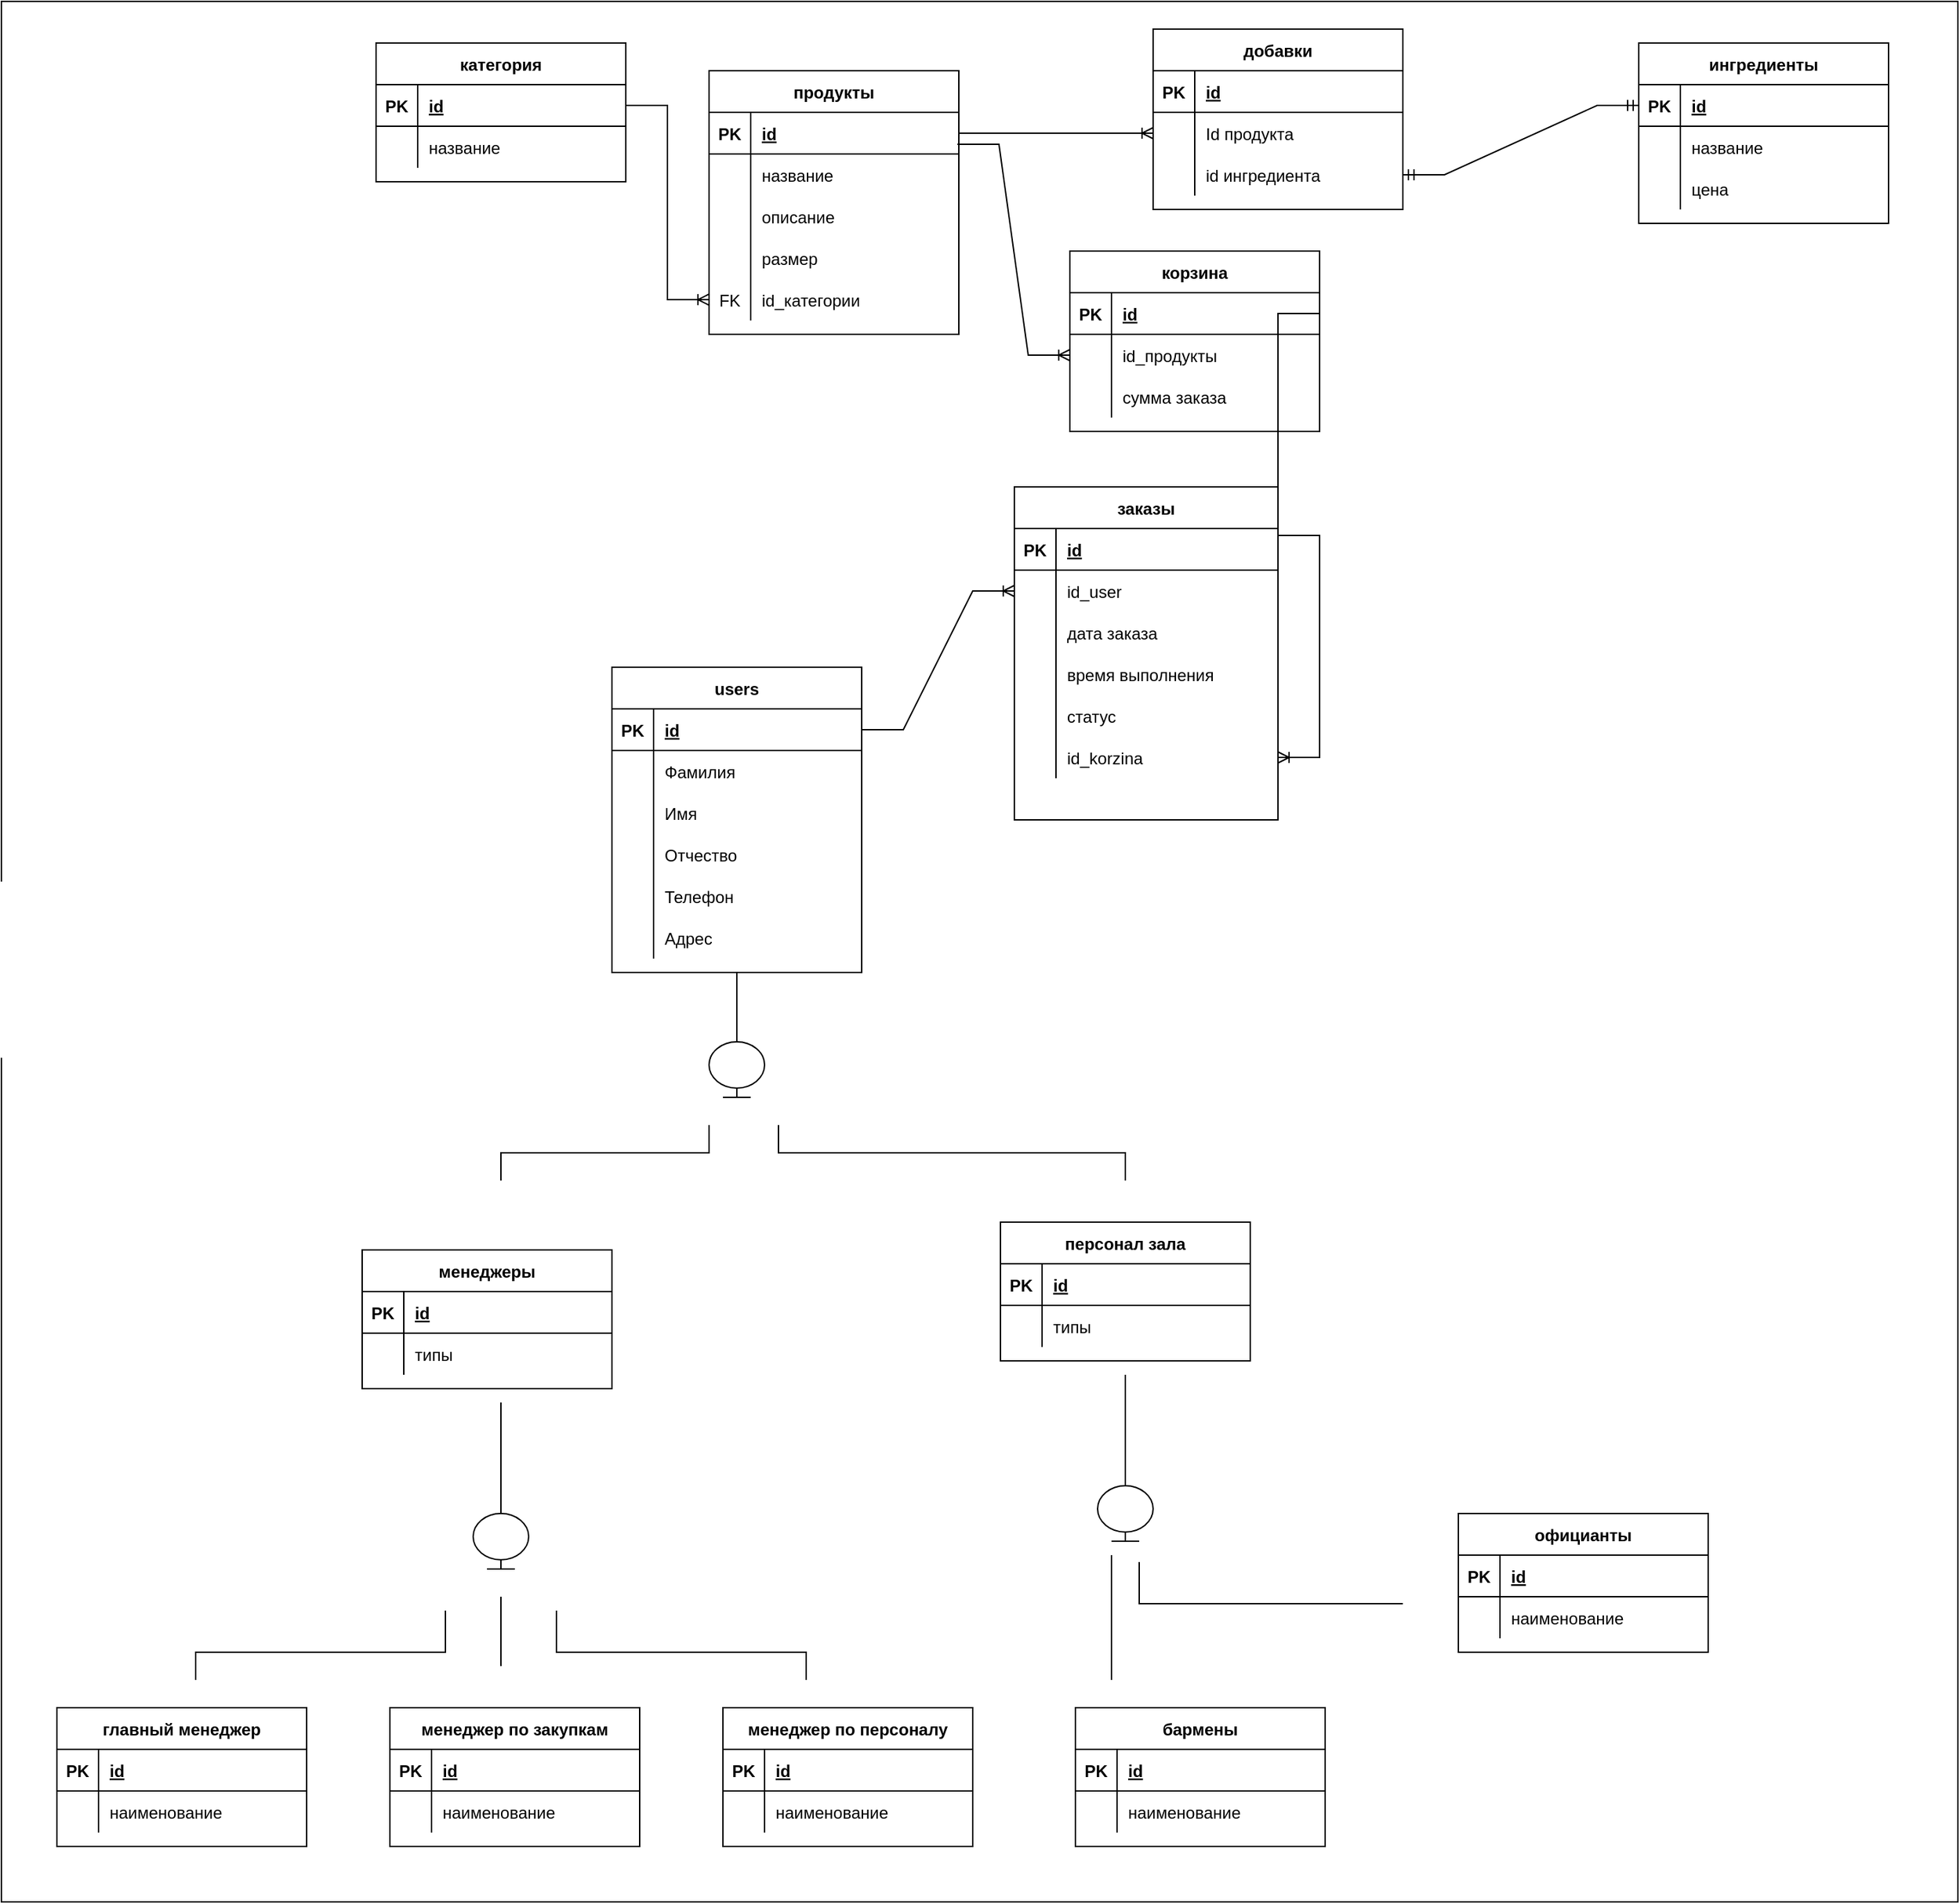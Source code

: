 <mxfile version="21.1.2" type="device">
  <diagram id="owoipw6SvEgK5deBVGy4" name="Page-1">
    <mxGraphModel dx="3695" dy="1592" grid="1" gridSize="10" guides="1" tooltips="1" connect="1" arrows="1" fold="1" page="1" pageScale="1" pageWidth="827" pageHeight="1169" math="0" shadow="0">
      <root>
        <mxCell id="0" />
        <mxCell id="1" parent="0" />
        <mxCell id="kWVyIwU8SoqRnN0O03r3-1" value="" style="rounded=0;whiteSpace=wrap;html=1;" vertex="1" parent="1">
          <mxGeometry x="-360" y="20" width="1410" height="1370" as="geometry" />
        </mxCell>
        <mxCell id="4QriS_CzbqOuD697zwni-1" value="категория" style="shape=table;startSize=30;container=1;collapsible=1;childLayout=tableLayout;fixedRows=1;rowLines=0;fontStyle=1;align=center;resizeLast=1;" parent="1" vertex="1">
          <mxGeometry x="-90" y="50" width="180" height="100" as="geometry" />
        </mxCell>
        <mxCell id="4QriS_CzbqOuD697zwni-2" value="" style="shape=tableRow;horizontal=0;startSize=0;swimlaneHead=0;swimlaneBody=0;fillColor=none;collapsible=0;dropTarget=0;points=[[0,0.5],[1,0.5]];portConstraint=eastwest;top=0;left=0;right=0;bottom=1;" parent="4QriS_CzbqOuD697zwni-1" vertex="1">
          <mxGeometry y="30" width="180" height="30" as="geometry" />
        </mxCell>
        <mxCell id="4QriS_CzbqOuD697zwni-3" value="PK" style="shape=partialRectangle;connectable=0;fillColor=none;top=0;left=0;bottom=0;right=0;fontStyle=1;overflow=hidden;" parent="4QriS_CzbqOuD697zwni-2" vertex="1">
          <mxGeometry width="30" height="30" as="geometry">
            <mxRectangle width="30" height="30" as="alternateBounds" />
          </mxGeometry>
        </mxCell>
        <mxCell id="4QriS_CzbqOuD697zwni-4" value="id" style="shape=partialRectangle;connectable=0;fillColor=none;top=0;left=0;bottom=0;right=0;align=left;spacingLeft=6;fontStyle=5;overflow=hidden;" parent="4QriS_CzbqOuD697zwni-2" vertex="1">
          <mxGeometry x="30" width="150" height="30" as="geometry">
            <mxRectangle width="150" height="30" as="alternateBounds" />
          </mxGeometry>
        </mxCell>
        <mxCell id="4QriS_CzbqOuD697zwni-5" value="" style="shape=tableRow;horizontal=0;startSize=0;swimlaneHead=0;swimlaneBody=0;fillColor=none;collapsible=0;dropTarget=0;points=[[0,0.5],[1,0.5]];portConstraint=eastwest;top=0;left=0;right=0;bottom=0;" parent="4QriS_CzbqOuD697zwni-1" vertex="1">
          <mxGeometry y="60" width="180" height="30" as="geometry" />
        </mxCell>
        <mxCell id="4QriS_CzbqOuD697zwni-6" value="" style="shape=partialRectangle;connectable=0;fillColor=none;top=0;left=0;bottom=0;right=0;editable=1;overflow=hidden;" parent="4QriS_CzbqOuD697zwni-5" vertex="1">
          <mxGeometry width="30" height="30" as="geometry">
            <mxRectangle width="30" height="30" as="alternateBounds" />
          </mxGeometry>
        </mxCell>
        <mxCell id="4QriS_CzbqOuD697zwni-7" value="название" style="shape=partialRectangle;connectable=0;fillColor=none;top=0;left=0;bottom=0;right=0;align=left;spacingLeft=6;overflow=hidden;" parent="4QriS_CzbqOuD697zwni-5" vertex="1">
          <mxGeometry x="30" width="150" height="30" as="geometry">
            <mxRectangle width="150" height="30" as="alternateBounds" />
          </mxGeometry>
        </mxCell>
        <mxCell id="4QriS_CzbqOuD697zwni-20" value="продукты" style="shape=table;startSize=30;container=1;collapsible=1;childLayout=tableLayout;fixedRows=1;rowLines=0;fontStyle=1;align=center;resizeLast=1;" parent="1" vertex="1">
          <mxGeometry x="150" y="70" width="180" height="190" as="geometry" />
        </mxCell>
        <mxCell id="4QriS_CzbqOuD697zwni-21" value="" style="shape=tableRow;horizontal=0;startSize=0;swimlaneHead=0;swimlaneBody=0;fillColor=none;collapsible=0;dropTarget=0;points=[[0,0.5],[1,0.5]];portConstraint=eastwest;top=0;left=0;right=0;bottom=1;" parent="4QriS_CzbqOuD697zwni-20" vertex="1">
          <mxGeometry y="30" width="180" height="30" as="geometry" />
        </mxCell>
        <mxCell id="4QriS_CzbqOuD697zwni-22" value="PK" style="shape=partialRectangle;connectable=0;fillColor=none;top=0;left=0;bottom=0;right=0;fontStyle=1;overflow=hidden;" parent="4QriS_CzbqOuD697zwni-21" vertex="1">
          <mxGeometry width="30" height="30" as="geometry">
            <mxRectangle width="30" height="30" as="alternateBounds" />
          </mxGeometry>
        </mxCell>
        <mxCell id="4QriS_CzbqOuD697zwni-23" value="id" style="shape=partialRectangle;connectable=0;fillColor=none;top=0;left=0;bottom=0;right=0;align=left;spacingLeft=6;fontStyle=5;overflow=hidden;" parent="4QriS_CzbqOuD697zwni-21" vertex="1">
          <mxGeometry x="30" width="150" height="30" as="geometry">
            <mxRectangle width="150" height="30" as="alternateBounds" />
          </mxGeometry>
        </mxCell>
        <mxCell id="4QriS_CzbqOuD697zwni-24" value="" style="shape=tableRow;horizontal=0;startSize=0;swimlaneHead=0;swimlaneBody=0;fillColor=none;collapsible=0;dropTarget=0;points=[[0,0.5],[1,0.5]];portConstraint=eastwest;top=0;left=0;right=0;bottom=0;" parent="4QriS_CzbqOuD697zwni-20" vertex="1">
          <mxGeometry y="60" width="180" height="30" as="geometry" />
        </mxCell>
        <mxCell id="4QriS_CzbqOuD697zwni-25" value="" style="shape=partialRectangle;connectable=0;fillColor=none;top=0;left=0;bottom=0;right=0;editable=1;overflow=hidden;" parent="4QriS_CzbqOuD697zwni-24" vertex="1">
          <mxGeometry width="30" height="30" as="geometry">
            <mxRectangle width="30" height="30" as="alternateBounds" />
          </mxGeometry>
        </mxCell>
        <mxCell id="4QriS_CzbqOuD697zwni-26" value="название" style="shape=partialRectangle;connectable=0;fillColor=none;top=0;left=0;bottom=0;right=0;align=left;spacingLeft=6;overflow=hidden;" parent="4QriS_CzbqOuD697zwni-24" vertex="1">
          <mxGeometry x="30" width="150" height="30" as="geometry">
            <mxRectangle width="150" height="30" as="alternateBounds" />
          </mxGeometry>
        </mxCell>
        <mxCell id="4QriS_CzbqOuD697zwni-27" value="" style="shape=tableRow;horizontal=0;startSize=0;swimlaneHead=0;swimlaneBody=0;fillColor=none;collapsible=0;dropTarget=0;points=[[0,0.5],[1,0.5]];portConstraint=eastwest;top=0;left=0;right=0;bottom=0;" parent="4QriS_CzbqOuD697zwni-20" vertex="1">
          <mxGeometry y="90" width="180" height="30" as="geometry" />
        </mxCell>
        <mxCell id="4QriS_CzbqOuD697zwni-28" value="" style="shape=partialRectangle;connectable=0;fillColor=none;top=0;left=0;bottom=0;right=0;editable=1;overflow=hidden;" parent="4QriS_CzbqOuD697zwni-27" vertex="1">
          <mxGeometry width="30" height="30" as="geometry">
            <mxRectangle width="30" height="30" as="alternateBounds" />
          </mxGeometry>
        </mxCell>
        <mxCell id="4QriS_CzbqOuD697zwni-29" value="описание" style="shape=partialRectangle;connectable=0;fillColor=none;top=0;left=0;bottom=0;right=0;align=left;spacingLeft=6;overflow=hidden;" parent="4QriS_CzbqOuD697zwni-27" vertex="1">
          <mxGeometry x="30" width="150" height="30" as="geometry">
            <mxRectangle width="150" height="30" as="alternateBounds" />
          </mxGeometry>
        </mxCell>
        <mxCell id="4QriS_CzbqOuD697zwni-30" value="" style="shape=tableRow;horizontal=0;startSize=0;swimlaneHead=0;swimlaneBody=0;fillColor=none;collapsible=0;dropTarget=0;points=[[0,0.5],[1,0.5]];portConstraint=eastwest;top=0;left=0;right=0;bottom=0;" parent="4QriS_CzbqOuD697zwni-20" vertex="1">
          <mxGeometry y="120" width="180" height="30" as="geometry" />
        </mxCell>
        <mxCell id="4QriS_CzbqOuD697zwni-31" value="" style="shape=partialRectangle;connectable=0;fillColor=none;top=0;left=0;bottom=0;right=0;editable=1;overflow=hidden;" parent="4QriS_CzbqOuD697zwni-30" vertex="1">
          <mxGeometry width="30" height="30" as="geometry">
            <mxRectangle width="30" height="30" as="alternateBounds" />
          </mxGeometry>
        </mxCell>
        <mxCell id="4QriS_CzbqOuD697zwni-32" value="размер" style="shape=partialRectangle;connectable=0;fillColor=none;top=0;left=0;bottom=0;right=0;align=left;spacingLeft=6;overflow=hidden;" parent="4QriS_CzbqOuD697zwni-30" vertex="1">
          <mxGeometry x="30" width="150" height="30" as="geometry">
            <mxRectangle width="150" height="30" as="alternateBounds" />
          </mxGeometry>
        </mxCell>
        <mxCell id="4QriS_CzbqOuD697zwni-33" style="shape=tableRow;horizontal=0;startSize=0;swimlaneHead=0;swimlaneBody=0;fillColor=none;collapsible=0;dropTarget=0;points=[[0,0.5],[1,0.5]];portConstraint=eastwest;top=0;left=0;right=0;bottom=0;" parent="4QriS_CzbqOuD697zwni-20" vertex="1">
          <mxGeometry y="150" width="180" height="30" as="geometry" />
        </mxCell>
        <mxCell id="4QriS_CzbqOuD697zwni-34" value="FK" style="shape=partialRectangle;connectable=0;fillColor=none;top=0;left=0;bottom=0;right=0;editable=1;overflow=hidden;" parent="4QriS_CzbqOuD697zwni-33" vertex="1">
          <mxGeometry width="30" height="30" as="geometry">
            <mxRectangle width="30" height="30" as="alternateBounds" />
          </mxGeometry>
        </mxCell>
        <mxCell id="4QriS_CzbqOuD697zwni-35" value="id_категории" style="shape=partialRectangle;connectable=0;fillColor=none;top=0;left=0;bottom=0;right=0;align=left;spacingLeft=6;overflow=hidden;" parent="4QriS_CzbqOuD697zwni-33" vertex="1">
          <mxGeometry x="30" width="150" height="30" as="geometry">
            <mxRectangle width="150" height="30" as="alternateBounds" />
          </mxGeometry>
        </mxCell>
        <mxCell id="4QriS_CzbqOuD697zwni-39" value="добавки" style="shape=table;startSize=30;container=1;collapsible=1;childLayout=tableLayout;fixedRows=1;rowLines=0;fontStyle=1;align=center;resizeLast=1;" parent="1" vertex="1">
          <mxGeometry x="470" y="40" width="180" height="130" as="geometry" />
        </mxCell>
        <mxCell id="4QriS_CzbqOuD697zwni-40" value="" style="shape=tableRow;horizontal=0;startSize=0;swimlaneHead=0;swimlaneBody=0;fillColor=none;collapsible=0;dropTarget=0;points=[[0,0.5],[1,0.5]];portConstraint=eastwest;top=0;left=0;right=0;bottom=1;" parent="4QriS_CzbqOuD697zwni-39" vertex="1">
          <mxGeometry y="30" width="180" height="30" as="geometry" />
        </mxCell>
        <mxCell id="4QriS_CzbqOuD697zwni-41" value="PK" style="shape=partialRectangle;connectable=0;fillColor=none;top=0;left=0;bottom=0;right=0;fontStyle=1;overflow=hidden;" parent="4QriS_CzbqOuD697zwni-40" vertex="1">
          <mxGeometry width="30" height="30" as="geometry">
            <mxRectangle width="30" height="30" as="alternateBounds" />
          </mxGeometry>
        </mxCell>
        <mxCell id="4QriS_CzbqOuD697zwni-42" value="id" style="shape=partialRectangle;connectable=0;fillColor=none;top=0;left=0;bottom=0;right=0;align=left;spacingLeft=6;fontStyle=5;overflow=hidden;" parent="4QriS_CzbqOuD697zwni-40" vertex="1">
          <mxGeometry x="30" width="150" height="30" as="geometry">
            <mxRectangle width="150" height="30" as="alternateBounds" />
          </mxGeometry>
        </mxCell>
        <mxCell id="4QriS_CzbqOuD697zwni-43" value="" style="shape=tableRow;horizontal=0;startSize=0;swimlaneHead=0;swimlaneBody=0;fillColor=none;collapsible=0;dropTarget=0;points=[[0,0.5],[1,0.5]];portConstraint=eastwest;top=0;left=0;right=0;bottom=0;" parent="4QriS_CzbqOuD697zwni-39" vertex="1">
          <mxGeometry y="60" width="180" height="30" as="geometry" />
        </mxCell>
        <mxCell id="4QriS_CzbqOuD697zwni-44" value="" style="shape=partialRectangle;connectable=0;fillColor=none;top=0;left=0;bottom=0;right=0;editable=1;overflow=hidden;" parent="4QriS_CzbqOuD697zwni-43" vertex="1">
          <mxGeometry width="30" height="30" as="geometry">
            <mxRectangle width="30" height="30" as="alternateBounds" />
          </mxGeometry>
        </mxCell>
        <mxCell id="4QriS_CzbqOuD697zwni-45" value="Id продукта" style="shape=partialRectangle;connectable=0;fillColor=none;top=0;left=0;bottom=0;right=0;align=left;spacingLeft=6;overflow=hidden;" parent="4QriS_CzbqOuD697zwni-43" vertex="1">
          <mxGeometry x="30" width="150" height="30" as="geometry">
            <mxRectangle width="150" height="30" as="alternateBounds" />
          </mxGeometry>
        </mxCell>
        <mxCell id="4QriS_CzbqOuD697zwni-46" value="" style="shape=tableRow;horizontal=0;startSize=0;swimlaneHead=0;swimlaneBody=0;fillColor=none;collapsible=0;dropTarget=0;points=[[0,0.5],[1,0.5]];portConstraint=eastwest;top=0;left=0;right=0;bottom=0;" parent="4QriS_CzbqOuD697zwni-39" vertex="1">
          <mxGeometry y="90" width="180" height="30" as="geometry" />
        </mxCell>
        <mxCell id="4QriS_CzbqOuD697zwni-47" value="" style="shape=partialRectangle;connectable=0;fillColor=none;top=0;left=0;bottom=0;right=0;editable=1;overflow=hidden;" parent="4QriS_CzbqOuD697zwni-46" vertex="1">
          <mxGeometry width="30" height="30" as="geometry">
            <mxRectangle width="30" height="30" as="alternateBounds" />
          </mxGeometry>
        </mxCell>
        <mxCell id="4QriS_CzbqOuD697zwni-48" value="id ингредиента" style="shape=partialRectangle;connectable=0;fillColor=none;top=0;left=0;bottom=0;right=0;align=left;spacingLeft=6;overflow=hidden;" parent="4QriS_CzbqOuD697zwni-46" vertex="1">
          <mxGeometry x="30" width="150" height="30" as="geometry">
            <mxRectangle width="150" height="30" as="alternateBounds" />
          </mxGeometry>
        </mxCell>
        <mxCell id="4QriS_CzbqOuD697zwni-83" value="ингредиенты" style="shape=table;startSize=30;container=1;collapsible=1;childLayout=tableLayout;fixedRows=1;rowLines=0;fontStyle=1;align=center;resizeLast=1;" parent="1" vertex="1">
          <mxGeometry x="820" y="50" width="180" height="130" as="geometry" />
        </mxCell>
        <mxCell id="4QriS_CzbqOuD697zwni-84" value="" style="shape=tableRow;horizontal=0;startSize=0;swimlaneHead=0;swimlaneBody=0;fillColor=none;collapsible=0;dropTarget=0;points=[[0,0.5],[1,0.5]];portConstraint=eastwest;top=0;left=0;right=0;bottom=1;" parent="4QriS_CzbqOuD697zwni-83" vertex="1">
          <mxGeometry y="30" width="180" height="30" as="geometry" />
        </mxCell>
        <mxCell id="4QriS_CzbqOuD697zwni-85" value="PK" style="shape=partialRectangle;connectable=0;fillColor=none;top=0;left=0;bottom=0;right=0;fontStyle=1;overflow=hidden;" parent="4QriS_CzbqOuD697zwni-84" vertex="1">
          <mxGeometry width="30" height="30" as="geometry">
            <mxRectangle width="30" height="30" as="alternateBounds" />
          </mxGeometry>
        </mxCell>
        <mxCell id="4QriS_CzbqOuD697zwni-86" value="id" style="shape=partialRectangle;connectable=0;fillColor=none;top=0;left=0;bottom=0;right=0;align=left;spacingLeft=6;fontStyle=5;overflow=hidden;" parent="4QriS_CzbqOuD697zwni-84" vertex="1">
          <mxGeometry x="30" width="150" height="30" as="geometry">
            <mxRectangle width="150" height="30" as="alternateBounds" />
          </mxGeometry>
        </mxCell>
        <mxCell id="4QriS_CzbqOuD697zwni-87" value="" style="shape=tableRow;horizontal=0;startSize=0;swimlaneHead=0;swimlaneBody=0;fillColor=none;collapsible=0;dropTarget=0;points=[[0,0.5],[1,0.5]];portConstraint=eastwest;top=0;left=0;right=0;bottom=0;" parent="4QriS_CzbqOuD697zwni-83" vertex="1">
          <mxGeometry y="60" width="180" height="30" as="geometry" />
        </mxCell>
        <mxCell id="4QriS_CzbqOuD697zwni-88" value="" style="shape=partialRectangle;connectable=0;fillColor=none;top=0;left=0;bottom=0;right=0;editable=1;overflow=hidden;" parent="4QriS_CzbqOuD697zwni-87" vertex="1">
          <mxGeometry width="30" height="30" as="geometry">
            <mxRectangle width="30" height="30" as="alternateBounds" />
          </mxGeometry>
        </mxCell>
        <mxCell id="4QriS_CzbqOuD697zwni-89" value="название" style="shape=partialRectangle;connectable=0;fillColor=none;top=0;left=0;bottom=0;right=0;align=left;spacingLeft=6;overflow=hidden;" parent="4QriS_CzbqOuD697zwni-87" vertex="1">
          <mxGeometry x="30" width="150" height="30" as="geometry">
            <mxRectangle width="150" height="30" as="alternateBounds" />
          </mxGeometry>
        </mxCell>
        <mxCell id="4QriS_CzbqOuD697zwni-90" value="" style="shape=tableRow;horizontal=0;startSize=0;swimlaneHead=0;swimlaneBody=0;fillColor=none;collapsible=0;dropTarget=0;points=[[0,0.5],[1,0.5]];portConstraint=eastwest;top=0;left=0;right=0;bottom=0;" parent="4QriS_CzbqOuD697zwni-83" vertex="1">
          <mxGeometry y="90" width="180" height="30" as="geometry" />
        </mxCell>
        <mxCell id="4QriS_CzbqOuD697zwni-91" value="" style="shape=partialRectangle;connectable=0;fillColor=none;top=0;left=0;bottom=0;right=0;editable=1;overflow=hidden;" parent="4QriS_CzbqOuD697zwni-90" vertex="1">
          <mxGeometry width="30" height="30" as="geometry">
            <mxRectangle width="30" height="30" as="alternateBounds" />
          </mxGeometry>
        </mxCell>
        <mxCell id="4QriS_CzbqOuD697zwni-92" value="цена" style="shape=partialRectangle;connectable=0;fillColor=none;top=0;left=0;bottom=0;right=0;align=left;spacingLeft=6;overflow=hidden;" parent="4QriS_CzbqOuD697zwni-90" vertex="1">
          <mxGeometry x="30" width="150" height="30" as="geometry">
            <mxRectangle width="150" height="30" as="alternateBounds" />
          </mxGeometry>
        </mxCell>
        <mxCell id="4QriS_CzbqOuD697zwni-102" value="users" style="shape=table;startSize=30;container=1;collapsible=1;childLayout=tableLayout;fixedRows=1;rowLines=0;fontStyle=1;align=center;resizeLast=1;" parent="1" vertex="1">
          <mxGeometry x="80" y="500" width="180" height="220" as="geometry" />
        </mxCell>
        <mxCell id="4QriS_CzbqOuD697zwni-103" value="" style="shape=tableRow;horizontal=0;startSize=0;swimlaneHead=0;swimlaneBody=0;fillColor=none;collapsible=0;dropTarget=0;points=[[0,0.5],[1,0.5]];portConstraint=eastwest;top=0;left=0;right=0;bottom=1;" parent="4QriS_CzbqOuD697zwni-102" vertex="1">
          <mxGeometry y="30" width="180" height="30" as="geometry" />
        </mxCell>
        <mxCell id="4QriS_CzbqOuD697zwni-104" value="PK" style="shape=partialRectangle;connectable=0;fillColor=none;top=0;left=0;bottom=0;right=0;fontStyle=1;overflow=hidden;" parent="4QriS_CzbqOuD697zwni-103" vertex="1">
          <mxGeometry width="30" height="30" as="geometry">
            <mxRectangle width="30" height="30" as="alternateBounds" />
          </mxGeometry>
        </mxCell>
        <mxCell id="4QriS_CzbqOuD697zwni-105" value="id" style="shape=partialRectangle;connectable=0;fillColor=none;top=0;left=0;bottom=0;right=0;align=left;spacingLeft=6;fontStyle=5;overflow=hidden;" parent="4QriS_CzbqOuD697zwni-103" vertex="1">
          <mxGeometry x="30" width="150" height="30" as="geometry">
            <mxRectangle width="150" height="30" as="alternateBounds" />
          </mxGeometry>
        </mxCell>
        <mxCell id="4QriS_CzbqOuD697zwni-106" value="" style="shape=tableRow;horizontal=0;startSize=0;swimlaneHead=0;swimlaneBody=0;fillColor=none;collapsible=0;dropTarget=0;points=[[0,0.5],[1,0.5]];portConstraint=eastwest;top=0;left=0;right=0;bottom=0;" parent="4QriS_CzbqOuD697zwni-102" vertex="1">
          <mxGeometry y="60" width="180" height="30" as="geometry" />
        </mxCell>
        <mxCell id="4QriS_CzbqOuD697zwni-107" value="" style="shape=partialRectangle;connectable=0;fillColor=none;top=0;left=0;bottom=0;right=0;editable=1;overflow=hidden;" parent="4QriS_CzbqOuD697zwni-106" vertex="1">
          <mxGeometry width="30" height="30" as="geometry">
            <mxRectangle width="30" height="30" as="alternateBounds" />
          </mxGeometry>
        </mxCell>
        <mxCell id="4QriS_CzbqOuD697zwni-108" value="Фамилия    " style="shape=partialRectangle;connectable=0;fillColor=none;top=0;left=0;bottom=0;right=0;align=left;spacingLeft=6;overflow=hidden;" parent="4QriS_CzbqOuD697zwni-106" vertex="1">
          <mxGeometry x="30" width="150" height="30" as="geometry">
            <mxRectangle width="150" height="30" as="alternateBounds" />
          </mxGeometry>
        </mxCell>
        <mxCell id="4QriS_CzbqOuD697zwni-109" value="" style="shape=tableRow;horizontal=0;startSize=0;swimlaneHead=0;swimlaneBody=0;fillColor=none;collapsible=0;dropTarget=0;points=[[0,0.5],[1,0.5]];portConstraint=eastwest;top=0;left=0;right=0;bottom=0;" parent="4QriS_CzbqOuD697zwni-102" vertex="1">
          <mxGeometry y="90" width="180" height="30" as="geometry" />
        </mxCell>
        <mxCell id="4QriS_CzbqOuD697zwni-110" value="" style="shape=partialRectangle;connectable=0;fillColor=none;top=0;left=0;bottom=0;right=0;editable=1;overflow=hidden;" parent="4QriS_CzbqOuD697zwni-109" vertex="1">
          <mxGeometry width="30" height="30" as="geometry">
            <mxRectangle width="30" height="30" as="alternateBounds" />
          </mxGeometry>
        </mxCell>
        <mxCell id="4QriS_CzbqOuD697zwni-111" value="Имя" style="shape=partialRectangle;connectable=0;fillColor=none;top=0;left=0;bottom=0;right=0;align=left;spacingLeft=6;overflow=hidden;" parent="4QriS_CzbqOuD697zwni-109" vertex="1">
          <mxGeometry x="30" width="150" height="30" as="geometry">
            <mxRectangle width="150" height="30" as="alternateBounds" />
          </mxGeometry>
        </mxCell>
        <mxCell id="4QriS_CzbqOuD697zwni-112" value="" style="shape=tableRow;horizontal=0;startSize=0;swimlaneHead=0;swimlaneBody=0;fillColor=none;collapsible=0;dropTarget=0;points=[[0,0.5],[1,0.5]];portConstraint=eastwest;top=0;left=0;right=0;bottom=0;" parent="4QriS_CzbqOuD697zwni-102" vertex="1">
          <mxGeometry y="120" width="180" height="30" as="geometry" />
        </mxCell>
        <mxCell id="4QriS_CzbqOuD697zwni-113" value="" style="shape=partialRectangle;connectable=0;fillColor=none;top=0;left=0;bottom=0;right=0;editable=1;overflow=hidden;" parent="4QriS_CzbqOuD697zwni-112" vertex="1">
          <mxGeometry width="30" height="30" as="geometry">
            <mxRectangle width="30" height="30" as="alternateBounds" />
          </mxGeometry>
        </mxCell>
        <mxCell id="4QriS_CzbqOuD697zwni-114" value="Отчество" style="shape=partialRectangle;connectable=0;fillColor=none;top=0;left=0;bottom=0;right=0;align=left;spacingLeft=6;overflow=hidden;" parent="4QriS_CzbqOuD697zwni-112" vertex="1">
          <mxGeometry x="30" width="150" height="30" as="geometry">
            <mxRectangle width="150" height="30" as="alternateBounds" />
          </mxGeometry>
        </mxCell>
        <mxCell id="4QriS_CzbqOuD697zwni-115" style="shape=tableRow;horizontal=0;startSize=0;swimlaneHead=0;swimlaneBody=0;fillColor=none;collapsible=0;dropTarget=0;points=[[0,0.5],[1,0.5]];portConstraint=eastwest;top=0;left=0;right=0;bottom=0;" parent="4QriS_CzbqOuD697zwni-102" vertex="1">
          <mxGeometry y="150" width="180" height="30" as="geometry" />
        </mxCell>
        <mxCell id="4QriS_CzbqOuD697zwni-116" style="shape=partialRectangle;connectable=0;fillColor=none;top=0;left=0;bottom=0;right=0;editable=1;overflow=hidden;" parent="4QriS_CzbqOuD697zwni-115" vertex="1">
          <mxGeometry width="30" height="30" as="geometry">
            <mxRectangle width="30" height="30" as="alternateBounds" />
          </mxGeometry>
        </mxCell>
        <mxCell id="4QriS_CzbqOuD697zwni-117" value="Телефон" style="shape=partialRectangle;connectable=0;fillColor=none;top=0;left=0;bottom=0;right=0;align=left;spacingLeft=6;overflow=hidden;" parent="4QriS_CzbqOuD697zwni-115" vertex="1">
          <mxGeometry x="30" width="150" height="30" as="geometry">
            <mxRectangle width="150" height="30" as="alternateBounds" />
          </mxGeometry>
        </mxCell>
        <mxCell id="4QriS_CzbqOuD697zwni-118" style="shape=tableRow;horizontal=0;startSize=0;swimlaneHead=0;swimlaneBody=0;fillColor=none;collapsible=0;dropTarget=0;points=[[0,0.5],[1,0.5]];portConstraint=eastwest;top=0;left=0;right=0;bottom=0;" parent="4QriS_CzbqOuD697zwni-102" vertex="1">
          <mxGeometry y="180" width="180" height="30" as="geometry" />
        </mxCell>
        <mxCell id="4QriS_CzbqOuD697zwni-119" style="shape=partialRectangle;connectable=0;fillColor=none;top=0;left=0;bottom=0;right=0;editable=1;overflow=hidden;" parent="4QriS_CzbqOuD697zwni-118" vertex="1">
          <mxGeometry width="30" height="30" as="geometry">
            <mxRectangle width="30" height="30" as="alternateBounds" />
          </mxGeometry>
        </mxCell>
        <mxCell id="4QriS_CzbqOuD697zwni-120" value="Адрес" style="shape=partialRectangle;connectable=0;fillColor=none;top=0;left=0;bottom=0;right=0;align=left;spacingLeft=6;overflow=hidden;" parent="4QriS_CzbqOuD697zwni-118" vertex="1">
          <mxGeometry x="30" width="150" height="30" as="geometry">
            <mxRectangle width="150" height="30" as="alternateBounds" />
          </mxGeometry>
        </mxCell>
        <mxCell id="4QriS_CzbqOuD697zwni-121" value="заказы" style="shape=table;startSize=30;container=1;collapsible=1;childLayout=tableLayout;fixedRows=1;rowLines=0;fontStyle=1;align=center;resizeLast=1;" parent="1" vertex="1">
          <mxGeometry x="370" y="370" width="190" height="240" as="geometry" />
        </mxCell>
        <mxCell id="4QriS_CzbqOuD697zwni-122" value="" style="shape=tableRow;horizontal=0;startSize=0;swimlaneHead=0;swimlaneBody=0;fillColor=none;collapsible=0;dropTarget=0;points=[[0,0.5],[1,0.5]];portConstraint=eastwest;top=0;left=0;right=0;bottom=1;" parent="4QriS_CzbqOuD697zwni-121" vertex="1">
          <mxGeometry y="30" width="190" height="30" as="geometry" />
        </mxCell>
        <mxCell id="4QriS_CzbqOuD697zwni-123" value="PK" style="shape=partialRectangle;connectable=0;fillColor=none;top=0;left=0;bottom=0;right=0;fontStyle=1;overflow=hidden;" parent="4QriS_CzbqOuD697zwni-122" vertex="1">
          <mxGeometry width="30" height="30" as="geometry">
            <mxRectangle width="30" height="30" as="alternateBounds" />
          </mxGeometry>
        </mxCell>
        <mxCell id="4QriS_CzbqOuD697zwni-124" value="id" style="shape=partialRectangle;connectable=0;fillColor=none;top=0;left=0;bottom=0;right=0;align=left;spacingLeft=6;fontStyle=5;overflow=hidden;" parent="4QriS_CzbqOuD697zwni-122" vertex="1">
          <mxGeometry x="30" width="160" height="30" as="geometry">
            <mxRectangle width="160" height="30" as="alternateBounds" />
          </mxGeometry>
        </mxCell>
        <mxCell id="4QriS_CzbqOuD697zwni-125" value="" style="shape=tableRow;horizontal=0;startSize=0;swimlaneHead=0;swimlaneBody=0;fillColor=none;collapsible=0;dropTarget=0;points=[[0,0.5],[1,0.5]];portConstraint=eastwest;top=0;left=0;right=0;bottom=0;" parent="4QriS_CzbqOuD697zwni-121" vertex="1">
          <mxGeometry y="60" width="190" height="30" as="geometry" />
        </mxCell>
        <mxCell id="4QriS_CzbqOuD697zwni-126" value="" style="shape=partialRectangle;connectable=0;fillColor=none;top=0;left=0;bottom=0;right=0;editable=1;overflow=hidden;" parent="4QriS_CzbqOuD697zwni-125" vertex="1">
          <mxGeometry width="30" height="30" as="geometry">
            <mxRectangle width="30" height="30" as="alternateBounds" />
          </mxGeometry>
        </mxCell>
        <mxCell id="4QriS_CzbqOuD697zwni-127" value="id_user" style="shape=partialRectangle;connectable=0;fillColor=none;top=0;left=0;bottom=0;right=0;align=left;spacingLeft=6;overflow=hidden;" parent="4QriS_CzbqOuD697zwni-125" vertex="1">
          <mxGeometry x="30" width="160" height="30" as="geometry">
            <mxRectangle width="160" height="30" as="alternateBounds" />
          </mxGeometry>
        </mxCell>
        <mxCell id="4QriS_CzbqOuD697zwni-128" value="" style="shape=tableRow;horizontal=0;startSize=0;swimlaneHead=0;swimlaneBody=0;fillColor=none;collapsible=0;dropTarget=0;points=[[0,0.5],[1,0.5]];portConstraint=eastwest;top=0;left=0;right=0;bottom=0;" parent="4QriS_CzbqOuD697zwni-121" vertex="1">
          <mxGeometry y="90" width="190" height="30" as="geometry" />
        </mxCell>
        <mxCell id="4QriS_CzbqOuD697zwni-129" value="" style="shape=partialRectangle;connectable=0;fillColor=none;top=0;left=0;bottom=0;right=0;editable=1;overflow=hidden;" parent="4QriS_CzbqOuD697zwni-128" vertex="1">
          <mxGeometry width="30" height="30" as="geometry">
            <mxRectangle width="30" height="30" as="alternateBounds" />
          </mxGeometry>
        </mxCell>
        <mxCell id="4QriS_CzbqOuD697zwni-130" value="дата заказа" style="shape=partialRectangle;connectable=0;fillColor=none;top=0;left=0;bottom=0;right=0;align=left;spacingLeft=6;overflow=hidden;" parent="4QriS_CzbqOuD697zwni-128" vertex="1">
          <mxGeometry x="30" width="160" height="30" as="geometry">
            <mxRectangle width="160" height="30" as="alternateBounds" />
          </mxGeometry>
        </mxCell>
        <mxCell id="4QriS_CzbqOuD697zwni-131" value="" style="shape=tableRow;horizontal=0;startSize=0;swimlaneHead=0;swimlaneBody=0;fillColor=none;collapsible=0;dropTarget=0;points=[[0,0.5],[1,0.5]];portConstraint=eastwest;top=0;left=0;right=0;bottom=0;" parent="4QriS_CzbqOuD697zwni-121" vertex="1">
          <mxGeometry y="120" width="190" height="30" as="geometry" />
        </mxCell>
        <mxCell id="4QriS_CzbqOuD697zwni-132" value="" style="shape=partialRectangle;connectable=0;fillColor=none;top=0;left=0;bottom=0;right=0;editable=1;overflow=hidden;" parent="4QriS_CzbqOuD697zwni-131" vertex="1">
          <mxGeometry width="30" height="30" as="geometry">
            <mxRectangle width="30" height="30" as="alternateBounds" />
          </mxGeometry>
        </mxCell>
        <mxCell id="4QriS_CzbqOuD697zwni-133" value="время выполнения" style="shape=partialRectangle;connectable=0;fillColor=none;top=0;left=0;bottom=0;right=0;align=left;spacingLeft=6;overflow=hidden;" parent="4QriS_CzbqOuD697zwni-131" vertex="1">
          <mxGeometry x="30" width="160" height="30" as="geometry">
            <mxRectangle width="160" height="30" as="alternateBounds" />
          </mxGeometry>
        </mxCell>
        <mxCell id="4QriS_CzbqOuD697zwni-134" style="shape=tableRow;horizontal=0;startSize=0;swimlaneHead=0;swimlaneBody=0;fillColor=none;collapsible=0;dropTarget=0;points=[[0,0.5],[1,0.5]];portConstraint=eastwest;top=0;left=0;right=0;bottom=0;" parent="4QriS_CzbqOuD697zwni-121" vertex="1">
          <mxGeometry y="150" width="190" height="30" as="geometry" />
        </mxCell>
        <mxCell id="4QriS_CzbqOuD697zwni-135" style="shape=partialRectangle;connectable=0;fillColor=none;top=0;left=0;bottom=0;right=0;editable=1;overflow=hidden;" parent="4QriS_CzbqOuD697zwni-134" vertex="1">
          <mxGeometry width="30" height="30" as="geometry">
            <mxRectangle width="30" height="30" as="alternateBounds" />
          </mxGeometry>
        </mxCell>
        <mxCell id="4QriS_CzbqOuD697zwni-136" value="статус" style="shape=partialRectangle;connectable=0;fillColor=none;top=0;left=0;bottom=0;right=0;align=left;spacingLeft=6;overflow=hidden;" parent="4QriS_CzbqOuD697zwni-134" vertex="1">
          <mxGeometry x="30" width="160" height="30" as="geometry">
            <mxRectangle width="160" height="30" as="alternateBounds" />
          </mxGeometry>
        </mxCell>
        <mxCell id="KcxS1UZ7hwFtVfezPsQo-2" style="shape=tableRow;horizontal=0;startSize=0;swimlaneHead=0;swimlaneBody=0;fillColor=none;collapsible=0;dropTarget=0;points=[[0,0.5],[1,0.5]];portConstraint=eastwest;top=0;left=0;right=0;bottom=0;" parent="4QriS_CzbqOuD697zwni-121" vertex="1">
          <mxGeometry y="180" width="190" height="30" as="geometry" />
        </mxCell>
        <mxCell id="KcxS1UZ7hwFtVfezPsQo-3" style="shape=partialRectangle;connectable=0;fillColor=none;top=0;left=0;bottom=0;right=0;editable=1;overflow=hidden;" parent="KcxS1UZ7hwFtVfezPsQo-2" vertex="1">
          <mxGeometry width="30" height="30" as="geometry">
            <mxRectangle width="30" height="30" as="alternateBounds" />
          </mxGeometry>
        </mxCell>
        <mxCell id="KcxS1UZ7hwFtVfezPsQo-4" value="id_korzina" style="shape=partialRectangle;connectable=0;fillColor=none;top=0;left=0;bottom=0;right=0;align=left;spacingLeft=6;overflow=hidden;" parent="KcxS1UZ7hwFtVfezPsQo-2" vertex="1">
          <mxGeometry x="30" width="160" height="30" as="geometry">
            <mxRectangle width="160" height="30" as="alternateBounds" />
          </mxGeometry>
        </mxCell>
        <mxCell id="CvOJVZs36ubao1NPYGST-4" value="" style="edgeStyle=entityRelationEdgeStyle;fontSize=12;html=1;endArrow=ERoneToMany;rounded=0;exitX=1;exitY=0.5;exitDx=0;exitDy=0;" parent="1" source="4QriS_CzbqOuD697zwni-2" target="4QriS_CzbqOuD697zwni-33" edge="1">
          <mxGeometry width="100" height="100" relative="1" as="geometry">
            <mxPoint x="390" y="310" as="sourcePoint" />
            <mxPoint x="490" y="210" as="targetPoint" />
          </mxGeometry>
        </mxCell>
        <mxCell id="CvOJVZs36ubao1NPYGST-5" value="" style="edgeStyle=entityRelationEdgeStyle;fontSize=12;html=1;endArrow=ERoneToMany;rounded=0;exitX=1;exitY=0.5;exitDx=0;exitDy=0;entryX=0;entryY=0.5;entryDx=0;entryDy=0;" parent="1" source="4QriS_CzbqOuD697zwni-21" target="4QriS_CzbqOuD697zwni-43" edge="1">
          <mxGeometry width="100" height="100" relative="1" as="geometry">
            <mxPoint x="489" y="170" as="sourcePoint" />
            <mxPoint x="588" y="290" as="targetPoint" />
          </mxGeometry>
        </mxCell>
        <mxCell id="CvOJVZs36ubao1NPYGST-7" value="" style="edgeStyle=entityRelationEdgeStyle;fontSize=12;html=1;endArrow=ERmandOne;startArrow=ERmandOne;rounded=0;entryX=0;entryY=0.5;entryDx=0;entryDy=0;exitX=1;exitY=0.5;exitDx=0;exitDy=0;" parent="1" source="4QriS_CzbqOuD697zwni-46" target="4QriS_CzbqOuD697zwni-84" edge="1">
          <mxGeometry width="100" height="100" relative="1" as="geometry">
            <mxPoint x="770" y="220" as="sourcePoint" />
            <mxPoint x="680" y="210" as="targetPoint" />
          </mxGeometry>
        </mxCell>
        <mxCell id="CvOJVZs36ubao1NPYGST-11" value="" style="edgeStyle=entityRelationEdgeStyle;fontSize=12;html=1;endArrow=ERoneToMany;rounded=0;exitX=1;exitY=0.5;exitDx=0;exitDy=0;entryX=0;entryY=0.5;entryDx=0;entryDy=0;" parent="1" source="4QriS_CzbqOuD697zwni-103" target="4QriS_CzbqOuD697zwni-125" edge="1">
          <mxGeometry width="100" height="100" relative="1" as="geometry">
            <mxPoint x="290" y="360" as="sourcePoint" />
            <mxPoint x="389" y="480" as="targetPoint" />
          </mxGeometry>
        </mxCell>
        <mxCell id="SnG_rHqVInZ5Fc9CpCs--1" value="корзина" style="shape=table;startSize=30;container=1;collapsible=1;childLayout=tableLayout;fixedRows=1;rowLines=0;fontStyle=1;align=center;resizeLast=1;" parent="1" vertex="1">
          <mxGeometry x="410" y="200" width="180" height="130" as="geometry" />
        </mxCell>
        <mxCell id="SnG_rHqVInZ5Fc9CpCs--2" value="" style="shape=tableRow;horizontal=0;startSize=0;swimlaneHead=0;swimlaneBody=0;fillColor=none;collapsible=0;dropTarget=0;points=[[0,0.5],[1,0.5]];portConstraint=eastwest;top=0;left=0;right=0;bottom=1;" parent="SnG_rHqVInZ5Fc9CpCs--1" vertex="1">
          <mxGeometry y="30" width="180" height="30" as="geometry" />
        </mxCell>
        <mxCell id="SnG_rHqVInZ5Fc9CpCs--3" value="PK" style="shape=partialRectangle;connectable=0;fillColor=none;top=0;left=0;bottom=0;right=0;fontStyle=1;overflow=hidden;" parent="SnG_rHqVInZ5Fc9CpCs--2" vertex="1">
          <mxGeometry width="30" height="30" as="geometry">
            <mxRectangle width="30" height="30" as="alternateBounds" />
          </mxGeometry>
        </mxCell>
        <mxCell id="SnG_rHqVInZ5Fc9CpCs--4" value="id" style="shape=partialRectangle;connectable=0;fillColor=none;top=0;left=0;bottom=0;right=0;align=left;spacingLeft=6;fontStyle=5;overflow=hidden;" parent="SnG_rHqVInZ5Fc9CpCs--2" vertex="1">
          <mxGeometry x="30" width="150" height="30" as="geometry">
            <mxRectangle width="150" height="30" as="alternateBounds" />
          </mxGeometry>
        </mxCell>
        <mxCell id="SnG_rHqVInZ5Fc9CpCs--5" value="" style="shape=tableRow;horizontal=0;startSize=0;swimlaneHead=0;swimlaneBody=0;fillColor=none;collapsible=0;dropTarget=0;points=[[0,0.5],[1,0.5]];portConstraint=eastwest;top=0;left=0;right=0;bottom=0;" parent="SnG_rHqVInZ5Fc9CpCs--1" vertex="1">
          <mxGeometry y="60" width="180" height="30" as="geometry" />
        </mxCell>
        <mxCell id="SnG_rHqVInZ5Fc9CpCs--6" value="" style="shape=partialRectangle;connectable=0;fillColor=none;top=0;left=0;bottom=0;right=0;editable=1;overflow=hidden;" parent="SnG_rHqVInZ5Fc9CpCs--5" vertex="1">
          <mxGeometry width="30" height="30" as="geometry">
            <mxRectangle width="30" height="30" as="alternateBounds" />
          </mxGeometry>
        </mxCell>
        <mxCell id="SnG_rHqVInZ5Fc9CpCs--7" value="id_продукты" style="shape=partialRectangle;connectable=0;fillColor=none;top=0;left=0;bottom=0;right=0;align=left;spacingLeft=6;overflow=hidden;" parent="SnG_rHqVInZ5Fc9CpCs--5" vertex="1">
          <mxGeometry x="30" width="150" height="30" as="geometry">
            <mxRectangle width="150" height="30" as="alternateBounds" />
          </mxGeometry>
        </mxCell>
        <mxCell id="SnG_rHqVInZ5Fc9CpCs--11" value="" style="shape=tableRow;horizontal=0;startSize=0;swimlaneHead=0;swimlaneBody=0;fillColor=none;collapsible=0;dropTarget=0;points=[[0,0.5],[1,0.5]];portConstraint=eastwest;top=0;left=0;right=0;bottom=0;" parent="SnG_rHqVInZ5Fc9CpCs--1" vertex="1">
          <mxGeometry y="90" width="180" height="30" as="geometry" />
        </mxCell>
        <mxCell id="SnG_rHqVInZ5Fc9CpCs--12" value="" style="shape=partialRectangle;connectable=0;fillColor=none;top=0;left=0;bottom=0;right=0;editable=1;overflow=hidden;" parent="SnG_rHqVInZ5Fc9CpCs--11" vertex="1">
          <mxGeometry width="30" height="30" as="geometry">
            <mxRectangle width="30" height="30" as="alternateBounds" />
          </mxGeometry>
        </mxCell>
        <mxCell id="SnG_rHqVInZ5Fc9CpCs--13" value="сумма заказа" style="shape=partialRectangle;connectable=0;fillColor=none;top=0;left=0;bottom=0;right=0;align=left;spacingLeft=6;overflow=hidden;" parent="SnG_rHqVInZ5Fc9CpCs--11" vertex="1">
          <mxGeometry x="30" width="150" height="30" as="geometry">
            <mxRectangle width="150" height="30" as="alternateBounds" />
          </mxGeometry>
        </mxCell>
        <mxCell id="KcxS1UZ7hwFtVfezPsQo-1" value="" style="edgeStyle=entityRelationEdgeStyle;fontSize=12;html=1;endArrow=ERoneToMany;rounded=0;exitX=0.994;exitY=0.767;exitDx=0;exitDy=0;entryX=0;entryY=0.5;entryDx=0;entryDy=0;exitPerimeter=0;" parent="1" source="4QriS_CzbqOuD697zwni-21" target="SnG_rHqVInZ5Fc9CpCs--5" edge="1">
          <mxGeometry width="100" height="100" relative="1" as="geometry">
            <mxPoint x="510" y="220" as="sourcePoint" />
            <mxPoint x="591" y="250" as="targetPoint" />
          </mxGeometry>
        </mxCell>
        <mxCell id="KcxS1UZ7hwFtVfezPsQo-5" value="" style="edgeStyle=entityRelationEdgeStyle;fontSize=12;html=1;endArrow=ERoneToMany;rounded=0;entryX=1;entryY=0.5;entryDx=0;entryDy=0;exitX=1;exitY=0.5;exitDx=0;exitDy=0;" parent="1" source="SnG_rHqVInZ5Fc9CpCs--2" target="KcxS1UZ7hwFtVfezPsQo-2" edge="1">
          <mxGeometry width="100" height="100" relative="1" as="geometry">
            <mxPoint x="670" y="250" as="sourcePoint" />
            <mxPoint x="510" y="720" as="targetPoint" />
          </mxGeometry>
        </mxCell>
        <mxCell id="KcxS1UZ7hwFtVfezPsQo-7" value="" style="shape=umlBoundary;whiteSpace=wrap;html=1;rotation=-90;" parent="1" vertex="1">
          <mxGeometry x="150" y="770" width="40" height="40" as="geometry" />
        </mxCell>
        <mxCell id="KcxS1UZ7hwFtVfezPsQo-8" value="" style="endArrow=none;html=1;rounded=0;entryX=0.5;entryY=1;entryDx=0;entryDy=0;" parent="1" target="4QriS_CzbqOuD697zwni-102" edge="1">
          <mxGeometry relative="1" as="geometry">
            <mxPoint x="170" y="770" as="sourcePoint" />
            <mxPoint x="300" y="790" as="targetPoint" />
          </mxGeometry>
        </mxCell>
        <mxCell id="KcxS1UZ7hwFtVfezPsQo-9" value="менеджеры" style="shape=table;startSize=30;container=1;collapsible=1;childLayout=tableLayout;fixedRows=1;rowLines=0;fontStyle=1;align=center;resizeLast=1;" parent="1" vertex="1">
          <mxGeometry x="-100" y="920" width="180" height="100" as="geometry" />
        </mxCell>
        <mxCell id="KcxS1UZ7hwFtVfezPsQo-10" value="" style="shape=tableRow;horizontal=0;startSize=0;swimlaneHead=0;swimlaneBody=0;fillColor=none;collapsible=0;dropTarget=0;points=[[0,0.5],[1,0.5]];portConstraint=eastwest;top=0;left=0;right=0;bottom=1;" parent="KcxS1UZ7hwFtVfezPsQo-9" vertex="1">
          <mxGeometry y="30" width="180" height="30" as="geometry" />
        </mxCell>
        <mxCell id="KcxS1UZ7hwFtVfezPsQo-11" value="PK" style="shape=partialRectangle;connectable=0;fillColor=none;top=0;left=0;bottom=0;right=0;fontStyle=1;overflow=hidden;" parent="KcxS1UZ7hwFtVfezPsQo-10" vertex="1">
          <mxGeometry width="30" height="30" as="geometry">
            <mxRectangle width="30" height="30" as="alternateBounds" />
          </mxGeometry>
        </mxCell>
        <mxCell id="KcxS1UZ7hwFtVfezPsQo-12" value="id" style="shape=partialRectangle;connectable=0;fillColor=none;top=0;left=0;bottom=0;right=0;align=left;spacingLeft=6;fontStyle=5;overflow=hidden;" parent="KcxS1UZ7hwFtVfezPsQo-10" vertex="1">
          <mxGeometry x="30" width="150" height="30" as="geometry">
            <mxRectangle width="150" height="30" as="alternateBounds" />
          </mxGeometry>
        </mxCell>
        <mxCell id="KcxS1UZ7hwFtVfezPsQo-13" value="" style="shape=tableRow;horizontal=0;startSize=0;swimlaneHead=0;swimlaneBody=0;fillColor=none;collapsible=0;dropTarget=0;points=[[0,0.5],[1,0.5]];portConstraint=eastwest;top=0;left=0;right=0;bottom=0;" parent="KcxS1UZ7hwFtVfezPsQo-9" vertex="1">
          <mxGeometry y="60" width="180" height="30" as="geometry" />
        </mxCell>
        <mxCell id="KcxS1UZ7hwFtVfezPsQo-14" value="" style="shape=partialRectangle;connectable=0;fillColor=none;top=0;left=0;bottom=0;right=0;editable=1;overflow=hidden;" parent="KcxS1UZ7hwFtVfezPsQo-13" vertex="1">
          <mxGeometry width="30" height="30" as="geometry">
            <mxRectangle width="30" height="30" as="alternateBounds" />
          </mxGeometry>
        </mxCell>
        <mxCell id="KcxS1UZ7hwFtVfezPsQo-15" value="типы" style="shape=partialRectangle;connectable=0;fillColor=none;top=0;left=0;bottom=0;right=0;align=left;spacingLeft=6;overflow=hidden;" parent="KcxS1UZ7hwFtVfezPsQo-13" vertex="1">
          <mxGeometry x="30" width="150" height="30" as="geometry">
            <mxRectangle width="150" height="30" as="alternateBounds" />
          </mxGeometry>
        </mxCell>
        <mxCell id="KcxS1UZ7hwFtVfezPsQo-28" value="" style="shape=umlBoundary;whiteSpace=wrap;html=1;rotation=-90;" parent="1" vertex="1">
          <mxGeometry x="-20" y="1110" width="40" height="40" as="geometry" />
        </mxCell>
        <mxCell id="KcxS1UZ7hwFtVfezPsQo-29" value="" style="endArrow=none;html=1;rounded=0;" parent="1" edge="1">
          <mxGeometry relative="1" as="geometry">
            <mxPoint y="1110" as="sourcePoint" />
            <mxPoint y="1030" as="targetPoint" />
          </mxGeometry>
        </mxCell>
        <mxCell id="KcxS1UZ7hwFtVfezPsQo-30" value="" style="endArrow=none;html=1;rounded=0;" parent="1" edge="1">
          <mxGeometry relative="1" as="geometry">
            <mxPoint y="870" as="sourcePoint" />
            <mxPoint x="150" y="830" as="targetPoint" />
            <Array as="points">
              <mxPoint y="850" />
              <mxPoint x="150" y="850" />
            </Array>
          </mxGeometry>
        </mxCell>
        <mxCell id="KcxS1UZ7hwFtVfezPsQo-32" value="главный менеджер" style="shape=table;startSize=30;container=1;collapsible=1;childLayout=tableLayout;fixedRows=1;rowLines=0;fontStyle=1;align=center;resizeLast=1;" parent="1" vertex="1">
          <mxGeometry x="-320" y="1250" width="180" height="100" as="geometry" />
        </mxCell>
        <mxCell id="KcxS1UZ7hwFtVfezPsQo-33" value="" style="shape=tableRow;horizontal=0;startSize=0;swimlaneHead=0;swimlaneBody=0;fillColor=none;collapsible=0;dropTarget=0;points=[[0,0.5],[1,0.5]];portConstraint=eastwest;top=0;left=0;right=0;bottom=1;" parent="KcxS1UZ7hwFtVfezPsQo-32" vertex="1">
          <mxGeometry y="30" width="180" height="30" as="geometry" />
        </mxCell>
        <mxCell id="KcxS1UZ7hwFtVfezPsQo-34" value="PK" style="shape=partialRectangle;connectable=0;fillColor=none;top=0;left=0;bottom=0;right=0;fontStyle=1;overflow=hidden;" parent="KcxS1UZ7hwFtVfezPsQo-33" vertex="1">
          <mxGeometry width="30" height="30" as="geometry">
            <mxRectangle width="30" height="30" as="alternateBounds" />
          </mxGeometry>
        </mxCell>
        <mxCell id="KcxS1UZ7hwFtVfezPsQo-35" value="id" style="shape=partialRectangle;connectable=0;fillColor=none;top=0;left=0;bottom=0;right=0;align=left;spacingLeft=6;fontStyle=5;overflow=hidden;" parent="KcxS1UZ7hwFtVfezPsQo-33" vertex="1">
          <mxGeometry x="30" width="150" height="30" as="geometry">
            <mxRectangle width="150" height="30" as="alternateBounds" />
          </mxGeometry>
        </mxCell>
        <mxCell id="KcxS1UZ7hwFtVfezPsQo-36" value="" style="shape=tableRow;horizontal=0;startSize=0;swimlaneHead=0;swimlaneBody=0;fillColor=none;collapsible=0;dropTarget=0;points=[[0,0.5],[1,0.5]];portConstraint=eastwest;top=0;left=0;right=0;bottom=0;" parent="KcxS1UZ7hwFtVfezPsQo-32" vertex="1">
          <mxGeometry y="60" width="180" height="30" as="geometry" />
        </mxCell>
        <mxCell id="KcxS1UZ7hwFtVfezPsQo-37" value="" style="shape=partialRectangle;connectable=0;fillColor=none;top=0;left=0;bottom=0;right=0;editable=1;overflow=hidden;" parent="KcxS1UZ7hwFtVfezPsQo-36" vertex="1">
          <mxGeometry width="30" height="30" as="geometry">
            <mxRectangle width="30" height="30" as="alternateBounds" />
          </mxGeometry>
        </mxCell>
        <mxCell id="KcxS1UZ7hwFtVfezPsQo-38" value="наименование" style="shape=partialRectangle;connectable=0;fillColor=none;top=0;left=0;bottom=0;right=0;align=left;spacingLeft=6;overflow=hidden;" parent="KcxS1UZ7hwFtVfezPsQo-36" vertex="1">
          <mxGeometry x="30" width="150" height="30" as="geometry">
            <mxRectangle width="150" height="30" as="alternateBounds" />
          </mxGeometry>
        </mxCell>
        <mxCell id="KcxS1UZ7hwFtVfezPsQo-39" value="менеджер по закупкам" style="shape=table;startSize=30;container=1;collapsible=1;childLayout=tableLayout;fixedRows=1;rowLines=0;fontStyle=1;align=center;resizeLast=1;" parent="1" vertex="1">
          <mxGeometry x="-80" y="1250" width="180" height="100" as="geometry" />
        </mxCell>
        <mxCell id="KcxS1UZ7hwFtVfezPsQo-40" value="" style="shape=tableRow;horizontal=0;startSize=0;swimlaneHead=0;swimlaneBody=0;fillColor=none;collapsible=0;dropTarget=0;points=[[0,0.5],[1,0.5]];portConstraint=eastwest;top=0;left=0;right=0;bottom=1;" parent="KcxS1UZ7hwFtVfezPsQo-39" vertex="1">
          <mxGeometry y="30" width="180" height="30" as="geometry" />
        </mxCell>
        <mxCell id="KcxS1UZ7hwFtVfezPsQo-41" value="PK" style="shape=partialRectangle;connectable=0;fillColor=none;top=0;left=0;bottom=0;right=0;fontStyle=1;overflow=hidden;" parent="KcxS1UZ7hwFtVfezPsQo-40" vertex="1">
          <mxGeometry width="30" height="30" as="geometry">
            <mxRectangle width="30" height="30" as="alternateBounds" />
          </mxGeometry>
        </mxCell>
        <mxCell id="KcxS1UZ7hwFtVfezPsQo-42" value="id" style="shape=partialRectangle;connectable=0;fillColor=none;top=0;left=0;bottom=0;right=0;align=left;spacingLeft=6;fontStyle=5;overflow=hidden;" parent="KcxS1UZ7hwFtVfezPsQo-40" vertex="1">
          <mxGeometry x="30" width="150" height="30" as="geometry">
            <mxRectangle width="150" height="30" as="alternateBounds" />
          </mxGeometry>
        </mxCell>
        <mxCell id="KcxS1UZ7hwFtVfezPsQo-43" value="" style="shape=tableRow;horizontal=0;startSize=0;swimlaneHead=0;swimlaneBody=0;fillColor=none;collapsible=0;dropTarget=0;points=[[0,0.5],[1,0.5]];portConstraint=eastwest;top=0;left=0;right=0;bottom=0;" parent="KcxS1UZ7hwFtVfezPsQo-39" vertex="1">
          <mxGeometry y="60" width="180" height="30" as="geometry" />
        </mxCell>
        <mxCell id="KcxS1UZ7hwFtVfezPsQo-44" value="" style="shape=partialRectangle;connectable=0;fillColor=none;top=0;left=0;bottom=0;right=0;editable=1;overflow=hidden;" parent="KcxS1UZ7hwFtVfezPsQo-43" vertex="1">
          <mxGeometry width="30" height="30" as="geometry">
            <mxRectangle width="30" height="30" as="alternateBounds" />
          </mxGeometry>
        </mxCell>
        <mxCell id="KcxS1UZ7hwFtVfezPsQo-45" value="наименование" style="shape=partialRectangle;connectable=0;fillColor=none;top=0;left=0;bottom=0;right=0;align=left;spacingLeft=6;overflow=hidden;" parent="KcxS1UZ7hwFtVfezPsQo-43" vertex="1">
          <mxGeometry x="30" width="150" height="30" as="geometry">
            <mxRectangle width="150" height="30" as="alternateBounds" />
          </mxGeometry>
        </mxCell>
        <mxCell id="KcxS1UZ7hwFtVfezPsQo-46" value="менеджер по персоналу" style="shape=table;startSize=30;container=1;collapsible=1;childLayout=tableLayout;fixedRows=1;rowLines=0;fontStyle=1;align=center;resizeLast=1;" parent="1" vertex="1">
          <mxGeometry x="160" y="1250" width="180" height="100" as="geometry" />
        </mxCell>
        <mxCell id="KcxS1UZ7hwFtVfezPsQo-47" value="" style="shape=tableRow;horizontal=0;startSize=0;swimlaneHead=0;swimlaneBody=0;fillColor=none;collapsible=0;dropTarget=0;points=[[0,0.5],[1,0.5]];portConstraint=eastwest;top=0;left=0;right=0;bottom=1;" parent="KcxS1UZ7hwFtVfezPsQo-46" vertex="1">
          <mxGeometry y="30" width="180" height="30" as="geometry" />
        </mxCell>
        <mxCell id="KcxS1UZ7hwFtVfezPsQo-48" value="PK" style="shape=partialRectangle;connectable=0;fillColor=none;top=0;left=0;bottom=0;right=0;fontStyle=1;overflow=hidden;" parent="KcxS1UZ7hwFtVfezPsQo-47" vertex="1">
          <mxGeometry width="30" height="30" as="geometry">
            <mxRectangle width="30" height="30" as="alternateBounds" />
          </mxGeometry>
        </mxCell>
        <mxCell id="KcxS1UZ7hwFtVfezPsQo-49" value="id" style="shape=partialRectangle;connectable=0;fillColor=none;top=0;left=0;bottom=0;right=0;align=left;spacingLeft=6;fontStyle=5;overflow=hidden;" parent="KcxS1UZ7hwFtVfezPsQo-47" vertex="1">
          <mxGeometry x="30" width="150" height="30" as="geometry">
            <mxRectangle width="150" height="30" as="alternateBounds" />
          </mxGeometry>
        </mxCell>
        <mxCell id="KcxS1UZ7hwFtVfezPsQo-50" value="" style="shape=tableRow;horizontal=0;startSize=0;swimlaneHead=0;swimlaneBody=0;fillColor=none;collapsible=0;dropTarget=0;points=[[0,0.5],[1,0.5]];portConstraint=eastwest;top=0;left=0;right=0;bottom=0;" parent="KcxS1UZ7hwFtVfezPsQo-46" vertex="1">
          <mxGeometry y="60" width="180" height="30" as="geometry" />
        </mxCell>
        <mxCell id="KcxS1UZ7hwFtVfezPsQo-51" value="" style="shape=partialRectangle;connectable=0;fillColor=none;top=0;left=0;bottom=0;right=0;editable=1;overflow=hidden;" parent="KcxS1UZ7hwFtVfezPsQo-50" vertex="1">
          <mxGeometry width="30" height="30" as="geometry">
            <mxRectangle width="30" height="30" as="alternateBounds" />
          </mxGeometry>
        </mxCell>
        <mxCell id="KcxS1UZ7hwFtVfezPsQo-52" value="наименование" style="shape=partialRectangle;connectable=0;fillColor=none;top=0;left=0;bottom=0;right=0;align=left;spacingLeft=6;overflow=hidden;" parent="KcxS1UZ7hwFtVfezPsQo-50" vertex="1">
          <mxGeometry x="30" width="150" height="30" as="geometry">
            <mxRectangle width="150" height="30" as="alternateBounds" />
          </mxGeometry>
        </mxCell>
        <mxCell id="KcxS1UZ7hwFtVfezPsQo-53" value="" style="endArrow=none;html=1;rounded=0;" parent="1" edge="1">
          <mxGeometry relative="1" as="geometry">
            <mxPoint x="-220" y="1230" as="sourcePoint" />
            <mxPoint x="-40" y="1180" as="targetPoint" />
            <Array as="points">
              <mxPoint x="-220" y="1210" />
              <mxPoint x="-40" y="1210" />
            </Array>
          </mxGeometry>
        </mxCell>
        <mxCell id="KcxS1UZ7hwFtVfezPsQo-54" value="" style="endArrow=none;html=1;rounded=0;" parent="1" edge="1">
          <mxGeometry relative="1" as="geometry">
            <mxPoint x="40" y="1180" as="sourcePoint" />
            <mxPoint x="220" y="1230" as="targetPoint" />
            <Array as="points">
              <mxPoint x="40" y="1210" />
              <mxPoint x="220" y="1210" />
            </Array>
          </mxGeometry>
        </mxCell>
        <mxCell id="KcxS1UZ7hwFtVfezPsQo-55" value="" style="endArrow=none;html=1;rounded=0;" parent="1" edge="1">
          <mxGeometry relative="1" as="geometry">
            <mxPoint y="1170" as="sourcePoint" />
            <mxPoint y="1220" as="targetPoint" />
          </mxGeometry>
        </mxCell>
        <mxCell id="KcxS1UZ7hwFtVfezPsQo-56" value="" style="endArrow=none;html=1;rounded=0;" parent="1" edge="1">
          <mxGeometry relative="1" as="geometry">
            <mxPoint x="200" y="830" as="sourcePoint" />
            <mxPoint x="450" y="870" as="targetPoint" />
            <Array as="points">
              <mxPoint x="200" y="850" />
              <mxPoint x="450" y="850" />
            </Array>
          </mxGeometry>
        </mxCell>
        <mxCell id="KcxS1UZ7hwFtVfezPsQo-57" value="персонал зала" style="shape=table;startSize=30;container=1;collapsible=1;childLayout=tableLayout;fixedRows=1;rowLines=0;fontStyle=1;align=center;resizeLast=1;" parent="1" vertex="1">
          <mxGeometry x="360" y="900" width="180" height="100" as="geometry" />
        </mxCell>
        <mxCell id="KcxS1UZ7hwFtVfezPsQo-58" value="" style="shape=tableRow;horizontal=0;startSize=0;swimlaneHead=0;swimlaneBody=0;fillColor=none;collapsible=0;dropTarget=0;points=[[0,0.5],[1,0.5]];portConstraint=eastwest;top=0;left=0;right=0;bottom=1;" parent="KcxS1UZ7hwFtVfezPsQo-57" vertex="1">
          <mxGeometry y="30" width="180" height="30" as="geometry" />
        </mxCell>
        <mxCell id="KcxS1UZ7hwFtVfezPsQo-59" value="PK" style="shape=partialRectangle;connectable=0;fillColor=none;top=0;left=0;bottom=0;right=0;fontStyle=1;overflow=hidden;" parent="KcxS1UZ7hwFtVfezPsQo-58" vertex="1">
          <mxGeometry width="30" height="30" as="geometry">
            <mxRectangle width="30" height="30" as="alternateBounds" />
          </mxGeometry>
        </mxCell>
        <mxCell id="KcxS1UZ7hwFtVfezPsQo-60" value="id" style="shape=partialRectangle;connectable=0;fillColor=none;top=0;left=0;bottom=0;right=0;align=left;spacingLeft=6;fontStyle=5;overflow=hidden;" parent="KcxS1UZ7hwFtVfezPsQo-58" vertex="1">
          <mxGeometry x="30" width="150" height="30" as="geometry">
            <mxRectangle width="150" height="30" as="alternateBounds" />
          </mxGeometry>
        </mxCell>
        <mxCell id="KcxS1UZ7hwFtVfezPsQo-61" value="" style="shape=tableRow;horizontal=0;startSize=0;swimlaneHead=0;swimlaneBody=0;fillColor=none;collapsible=0;dropTarget=0;points=[[0,0.5],[1,0.5]];portConstraint=eastwest;top=0;left=0;right=0;bottom=0;" parent="KcxS1UZ7hwFtVfezPsQo-57" vertex="1">
          <mxGeometry y="60" width="180" height="30" as="geometry" />
        </mxCell>
        <mxCell id="KcxS1UZ7hwFtVfezPsQo-62" value="" style="shape=partialRectangle;connectable=0;fillColor=none;top=0;left=0;bottom=0;right=0;editable=1;overflow=hidden;" parent="KcxS1UZ7hwFtVfezPsQo-61" vertex="1">
          <mxGeometry width="30" height="30" as="geometry">
            <mxRectangle width="30" height="30" as="alternateBounds" />
          </mxGeometry>
        </mxCell>
        <mxCell id="KcxS1UZ7hwFtVfezPsQo-63" value="типы" style="shape=partialRectangle;connectable=0;fillColor=none;top=0;left=0;bottom=0;right=0;align=left;spacingLeft=6;overflow=hidden;" parent="KcxS1UZ7hwFtVfezPsQo-61" vertex="1">
          <mxGeometry x="30" width="150" height="30" as="geometry">
            <mxRectangle width="150" height="30" as="alternateBounds" />
          </mxGeometry>
        </mxCell>
        <mxCell id="KcxS1UZ7hwFtVfezPsQo-64" value="" style="shape=umlBoundary;whiteSpace=wrap;html=1;rotation=-90;" parent="1" vertex="1">
          <mxGeometry x="430" y="1090" width="40" height="40" as="geometry" />
        </mxCell>
        <mxCell id="KcxS1UZ7hwFtVfezPsQo-65" value="" style="endArrow=none;html=1;rounded=0;" parent="1" edge="1">
          <mxGeometry relative="1" as="geometry">
            <mxPoint x="450" y="1090" as="sourcePoint" />
            <mxPoint x="450" y="1010" as="targetPoint" />
          </mxGeometry>
        </mxCell>
        <mxCell id="KcxS1UZ7hwFtVfezPsQo-66" value="" style="endArrow=none;html=1;rounded=0;" parent="1" edge="1">
          <mxGeometry relative="1" as="geometry">
            <mxPoint x="460" y="1145" as="sourcePoint" />
            <mxPoint x="650" y="1175" as="targetPoint" />
            <Array as="points">
              <mxPoint x="460" y="1175" />
              <mxPoint x="640" y="1175" />
            </Array>
          </mxGeometry>
        </mxCell>
        <mxCell id="KcxS1UZ7hwFtVfezPsQo-67" value="официанты" style="shape=table;startSize=30;container=1;collapsible=1;childLayout=tableLayout;fixedRows=1;rowLines=0;fontStyle=1;align=center;resizeLast=1;" parent="1" vertex="1">
          <mxGeometry x="690" y="1110" width="180" height="100" as="geometry" />
        </mxCell>
        <mxCell id="KcxS1UZ7hwFtVfezPsQo-68" value="" style="shape=tableRow;horizontal=0;startSize=0;swimlaneHead=0;swimlaneBody=0;fillColor=none;collapsible=0;dropTarget=0;points=[[0,0.5],[1,0.5]];portConstraint=eastwest;top=0;left=0;right=0;bottom=1;" parent="KcxS1UZ7hwFtVfezPsQo-67" vertex="1">
          <mxGeometry y="30" width="180" height="30" as="geometry" />
        </mxCell>
        <mxCell id="KcxS1UZ7hwFtVfezPsQo-69" value="PK" style="shape=partialRectangle;connectable=0;fillColor=none;top=0;left=0;bottom=0;right=0;fontStyle=1;overflow=hidden;" parent="KcxS1UZ7hwFtVfezPsQo-68" vertex="1">
          <mxGeometry width="30" height="30" as="geometry">
            <mxRectangle width="30" height="30" as="alternateBounds" />
          </mxGeometry>
        </mxCell>
        <mxCell id="KcxS1UZ7hwFtVfezPsQo-70" value="id" style="shape=partialRectangle;connectable=0;fillColor=none;top=0;left=0;bottom=0;right=0;align=left;spacingLeft=6;fontStyle=5;overflow=hidden;" parent="KcxS1UZ7hwFtVfezPsQo-68" vertex="1">
          <mxGeometry x="30" width="150" height="30" as="geometry">
            <mxRectangle width="150" height="30" as="alternateBounds" />
          </mxGeometry>
        </mxCell>
        <mxCell id="KcxS1UZ7hwFtVfezPsQo-71" value="" style="shape=tableRow;horizontal=0;startSize=0;swimlaneHead=0;swimlaneBody=0;fillColor=none;collapsible=0;dropTarget=0;points=[[0,0.5],[1,0.5]];portConstraint=eastwest;top=0;left=0;right=0;bottom=0;" parent="KcxS1UZ7hwFtVfezPsQo-67" vertex="1">
          <mxGeometry y="60" width="180" height="30" as="geometry" />
        </mxCell>
        <mxCell id="KcxS1UZ7hwFtVfezPsQo-72" value="" style="shape=partialRectangle;connectable=0;fillColor=none;top=0;left=0;bottom=0;right=0;editable=1;overflow=hidden;" parent="KcxS1UZ7hwFtVfezPsQo-71" vertex="1">
          <mxGeometry width="30" height="30" as="geometry">
            <mxRectangle width="30" height="30" as="alternateBounds" />
          </mxGeometry>
        </mxCell>
        <mxCell id="KcxS1UZ7hwFtVfezPsQo-73" value="наименование" style="shape=partialRectangle;connectable=0;fillColor=none;top=0;left=0;bottom=0;right=0;align=left;spacingLeft=6;overflow=hidden;" parent="KcxS1UZ7hwFtVfezPsQo-71" vertex="1">
          <mxGeometry x="30" width="150" height="30" as="geometry">
            <mxRectangle width="150" height="30" as="alternateBounds" />
          </mxGeometry>
        </mxCell>
        <mxCell id="KcxS1UZ7hwFtVfezPsQo-74" value="бармены" style="shape=table;startSize=30;container=1;collapsible=1;childLayout=tableLayout;fixedRows=1;rowLines=0;fontStyle=1;align=center;resizeLast=1;" parent="1" vertex="1">
          <mxGeometry x="414" y="1250" width="180" height="100" as="geometry" />
        </mxCell>
        <mxCell id="KcxS1UZ7hwFtVfezPsQo-75" value="" style="shape=tableRow;horizontal=0;startSize=0;swimlaneHead=0;swimlaneBody=0;fillColor=none;collapsible=0;dropTarget=0;points=[[0,0.5],[1,0.5]];portConstraint=eastwest;top=0;left=0;right=0;bottom=1;" parent="KcxS1UZ7hwFtVfezPsQo-74" vertex="1">
          <mxGeometry y="30" width="180" height="30" as="geometry" />
        </mxCell>
        <mxCell id="KcxS1UZ7hwFtVfezPsQo-76" value="PK" style="shape=partialRectangle;connectable=0;fillColor=none;top=0;left=0;bottom=0;right=0;fontStyle=1;overflow=hidden;" parent="KcxS1UZ7hwFtVfezPsQo-75" vertex="1">
          <mxGeometry width="30" height="30" as="geometry">
            <mxRectangle width="30" height="30" as="alternateBounds" />
          </mxGeometry>
        </mxCell>
        <mxCell id="KcxS1UZ7hwFtVfezPsQo-77" value="id" style="shape=partialRectangle;connectable=0;fillColor=none;top=0;left=0;bottom=0;right=0;align=left;spacingLeft=6;fontStyle=5;overflow=hidden;" parent="KcxS1UZ7hwFtVfezPsQo-75" vertex="1">
          <mxGeometry x="30" width="150" height="30" as="geometry">
            <mxRectangle width="150" height="30" as="alternateBounds" />
          </mxGeometry>
        </mxCell>
        <mxCell id="KcxS1UZ7hwFtVfezPsQo-78" value="" style="shape=tableRow;horizontal=0;startSize=0;swimlaneHead=0;swimlaneBody=0;fillColor=none;collapsible=0;dropTarget=0;points=[[0,0.5],[1,0.5]];portConstraint=eastwest;top=0;left=0;right=0;bottom=0;" parent="KcxS1UZ7hwFtVfezPsQo-74" vertex="1">
          <mxGeometry y="60" width="180" height="30" as="geometry" />
        </mxCell>
        <mxCell id="KcxS1UZ7hwFtVfezPsQo-79" value="" style="shape=partialRectangle;connectable=0;fillColor=none;top=0;left=0;bottom=0;right=0;editable=1;overflow=hidden;" parent="KcxS1UZ7hwFtVfezPsQo-78" vertex="1">
          <mxGeometry width="30" height="30" as="geometry">
            <mxRectangle width="30" height="30" as="alternateBounds" />
          </mxGeometry>
        </mxCell>
        <mxCell id="KcxS1UZ7hwFtVfezPsQo-80" value="наименование" style="shape=partialRectangle;connectable=0;fillColor=none;top=0;left=0;bottom=0;right=0;align=left;spacingLeft=6;overflow=hidden;" parent="KcxS1UZ7hwFtVfezPsQo-78" vertex="1">
          <mxGeometry x="30" width="150" height="30" as="geometry">
            <mxRectangle width="150" height="30" as="alternateBounds" />
          </mxGeometry>
        </mxCell>
        <mxCell id="KcxS1UZ7hwFtVfezPsQo-81" value="" style="endArrow=none;html=1;rounded=0;" parent="1" edge="1">
          <mxGeometry relative="1" as="geometry">
            <mxPoint x="440" y="1230" as="sourcePoint" />
            <mxPoint x="440" y="1140" as="targetPoint" />
          </mxGeometry>
        </mxCell>
      </root>
    </mxGraphModel>
  </diagram>
</mxfile>
